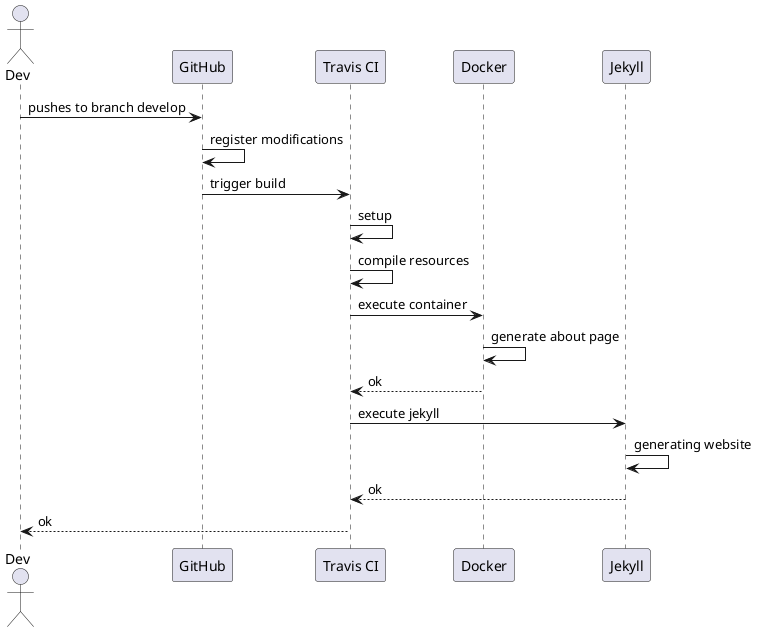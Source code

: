 @startuml

actor "Dev" as dev
participant "GitHub" as git
participant "Travis CI" as travis
participant "Docker" as docker
participant "Jekyll" as jekyll

dev     -> git      : pushes to branch develop
git     -> git      : register modifications
git     -> travis   : trigger build
travis  -> travis   : setup
travis  -> travis   : compile resources
travis  -> docker   : execute container
docker  -> docker   : generate about page
docker --> travis   : ok
travis  -> jekyll   : execute jekyll
jekyll  -> jekyll   : generating website
jekyll --> travis   : ok
travis --> dev      : ok

@enduml
